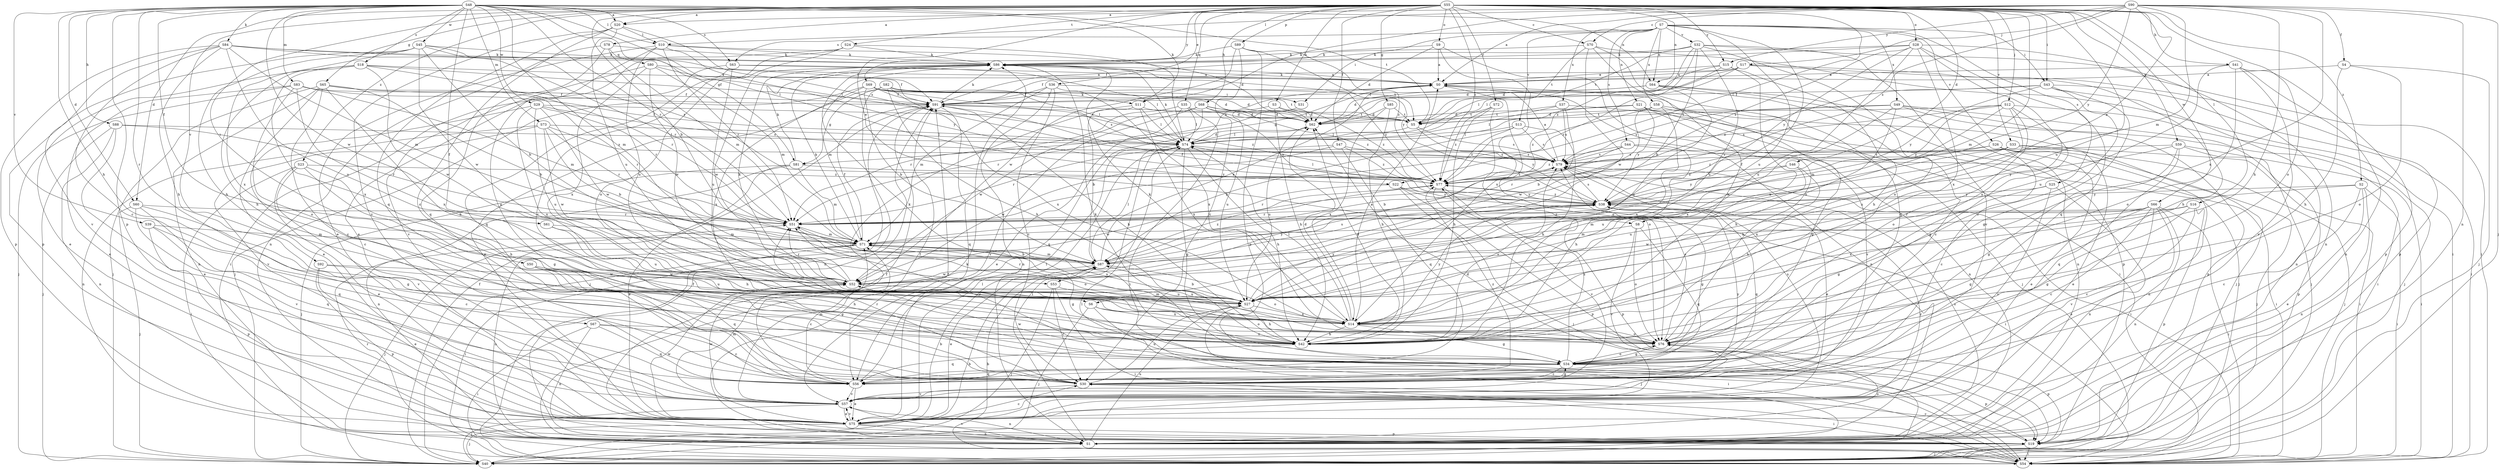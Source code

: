 strict digraph  {
S55;
S48;
S7;
S90;
S82;
S78;
S20;
S0;
S87;
S70;
S30;
S46;
S60;
S62;
S36;
S8;
S75;
S47;
S61;
S6;
S4;
S91;
S65;
S85;
S81;
S34;
S68;
S3;
S41;
S88;
S42;
S50;
S43;
S31;
S54;
S12;
S17;
S40;
S84;
S11;
S86;
S16;
S22;
S10;
S74;
S53;
S83;
S73;
S71;
S64;
S21;
S1;
S9;
S28;
S76;
S89;
S59;
S19;
S35;
S80;
S56;
S72;
S67;
S51;
S18;
S63;
S25;
S44;
S79;
S24;
S5;
S27;
S33;
S92;
S39;
S26;
S32;
S13;
S57;
S66;
S29;
S45;
S52;
S58;
S49;
S37;
S14;
S69;
S15;
S38;
S2;
S23;
S77;
S55 -> S78  [label=a];
S55 -> S20  [label=a];
S55 -> S87  [label=b];
S55 -> S70  [label=c];
S55 -> S46  [label=d];
S55 -> S60  [label=d];
S55 -> S36  [label=e];
S55 -> S8  [label=e];
S55 -> S47  [label=f];
S55 -> S65  [label=g];
S55 -> S85  [label=g];
S55 -> S68  [label=h];
S55 -> S3  [label=h];
S55 -> S41  [label=h];
S55 -> S50  [label=i];
S55 -> S43  [label=i];
S55 -> S12  [label=j];
S55 -> S16  [label=l];
S55 -> S22  [label=l];
S55 -> S53  [label=m];
S55 -> S64  [label=n];
S55 -> S9  [label=o];
S55 -> S28  [label=o];
S55 -> S76  [label=o];
S55 -> S89  [label=p];
S55 -> S59  [label=p];
S55 -> S35  [label=q];
S55 -> S72  [label=r];
S55 -> S24  [label=t];
S55 -> S27  [label=u];
S55 -> S33  [label=v];
S55 -> S92  [label=v];
S55 -> S66  [label=w];
S55 -> S69  [label=y];
S55 -> S15  [label=y];
S55 -> S2  [label=z];
S55 -> S23  [label=z];
S55 -> S77  [label=z];
S48 -> S20  [label=a];
S48 -> S60  [label=d];
S48 -> S61  [label=f];
S48 -> S6  [label=f];
S48 -> S81  [label=g];
S48 -> S88  [label=h];
S48 -> S42  [label=h];
S48 -> S84  [label=k];
S48 -> S11  [label=k];
S48 -> S22  [label=l];
S48 -> S10  [label=l];
S48 -> S53  [label=m];
S48 -> S83  [label=m];
S48 -> S73  [label=m];
S48 -> S64  [label=n];
S48 -> S19  [label=p];
S48 -> S67  [label=r];
S48 -> S51  [label=r];
S48 -> S18  [label=s];
S48 -> S63  [label=s];
S48 -> S5  [label=t];
S48 -> S39  [label=v];
S48 -> S29  [label=w];
S48 -> S45  [label=w];
S48 -> S52  [label=w];
S7 -> S6  [label=f];
S7 -> S43  [label=i];
S7 -> S31  [label=i];
S7 -> S64  [label=n];
S7 -> S21  [label=n];
S7 -> S63  [label=s];
S7 -> S25  [label=s];
S7 -> S44  [label=s];
S7 -> S27  [label=u];
S7 -> S26  [label=v];
S7 -> S32  [label=v];
S7 -> S13  [label=v];
S7 -> S58  [label=x];
S7 -> S49  [label=x];
S7 -> S37  [label=x];
S90 -> S20  [label=a];
S90 -> S0  [label=a];
S90 -> S70  [label=c];
S90 -> S8  [label=e];
S90 -> S4  [label=f];
S90 -> S42  [label=h];
S90 -> S17  [label=j];
S90 -> S40  [label=j];
S90 -> S11  [label=k];
S90 -> S10  [label=l];
S90 -> S71  [label=m];
S90 -> S1  [label=n];
S90 -> S14  [label=x];
S90 -> S15  [label=y];
S90 -> S38  [label=y];
S90 -> S77  [label=z];
S82 -> S62  [label=d];
S82 -> S75  [label=e];
S82 -> S81  [label=g];
S82 -> S42  [label=h];
S82 -> S31  [label=i];
S82 -> S11  [label=k];
S82 -> S1  [label=n];
S82 -> S14  [label=x];
S78 -> S86  [label=k];
S78 -> S71  [label=m];
S78 -> S1  [label=n];
S78 -> S80  [label=q];
S78 -> S56  [label=q];
S20 -> S30  [label=c];
S20 -> S10  [label=l];
S20 -> S56  [label=q];
S20 -> S79  [label=s];
S20 -> S27  [label=u];
S20 -> S57  [label=v];
S0 -> S91  [label=f];
S0 -> S81  [label=g];
S0 -> S54  [label=i];
S0 -> S86  [label=k];
S0 -> S1  [label=n];
S0 -> S76  [label=o];
S87 -> S0  [label=a];
S87 -> S75  [label=e];
S87 -> S74  [label=l];
S87 -> S71  [label=m];
S87 -> S76  [label=o];
S87 -> S52  [label=w];
S87 -> S38  [label=y];
S87 -> S77  [label=z];
S70 -> S42  [label=h];
S70 -> S54  [label=i];
S70 -> S86  [label=k];
S70 -> S56  [label=q];
S70 -> S5  [label=t];
S70 -> S52  [label=w];
S30 -> S34  [label=g];
S30 -> S54  [label=i];
S30 -> S51  [label=r];
S30 -> S79  [label=s];
S30 -> S27  [label=u];
S30 -> S57  [label=v];
S30 -> S77  [label=z];
S46 -> S42  [label=h];
S46 -> S27  [label=u];
S46 -> S38  [label=y];
S46 -> S77  [label=z];
S60 -> S34  [label=g];
S60 -> S40  [label=j];
S60 -> S56  [label=q];
S60 -> S51  [label=r];
S60 -> S57  [label=v];
S62 -> S74  [label=l];
S62 -> S27  [label=u];
S36 -> S30  [label=c];
S36 -> S91  [label=f];
S36 -> S71  [label=m];
S36 -> S1  [label=n];
S36 -> S14  [label=x];
S36 -> S77  [label=z];
S8 -> S71  [label=m];
S8 -> S76  [label=o];
S8 -> S56  [label=q];
S8 -> S57  [label=v];
S75 -> S87  [label=b];
S75 -> S30  [label=c];
S75 -> S62  [label=d];
S75 -> S40  [label=j];
S75 -> S74  [label=l];
S75 -> S71  [label=m];
S75 -> S1  [label=n];
S75 -> S19  [label=p];
S75 -> S57  [label=v];
S75 -> S52  [label=w];
S75 -> S38  [label=y];
S47 -> S56  [label=q];
S47 -> S51  [label=r];
S47 -> S79  [label=s];
S47 -> S52  [label=w];
S47 -> S77  [label=z];
S61 -> S42  [label=h];
S61 -> S71  [label=m];
S61 -> S27  [label=u];
S6 -> S54  [label=i];
S6 -> S40  [label=j];
S6 -> S76  [label=o];
S6 -> S14  [label=x];
S4 -> S0  [label=a];
S4 -> S42  [label=h];
S4 -> S40  [label=j];
S4 -> S76  [label=o];
S91 -> S62  [label=d];
S91 -> S42  [label=h];
S91 -> S40  [label=j];
S91 -> S86  [label=k];
S91 -> S56  [label=q];
S91 -> S77  [label=z];
S65 -> S87  [label=b];
S65 -> S30  [label=c];
S65 -> S75  [label=e];
S65 -> S91  [label=f];
S65 -> S42  [label=h];
S65 -> S40  [label=j];
S65 -> S1  [label=n];
S65 -> S51  [label=r];
S85 -> S62  [label=d];
S85 -> S42  [label=h];
S85 -> S5  [label=t];
S85 -> S14  [label=x];
S81 -> S75  [label=e];
S81 -> S40  [label=j];
S81 -> S86  [label=k];
S81 -> S71  [label=m];
S81 -> S1  [label=n];
S81 -> S77  [label=z];
S34 -> S30  [label=c];
S34 -> S86  [label=k];
S34 -> S76  [label=o];
S34 -> S19  [label=p];
S34 -> S56  [label=q];
S34 -> S51  [label=r];
S34 -> S52  [label=w];
S34 -> S77  [label=z];
S68 -> S62  [label=d];
S68 -> S56  [label=q];
S68 -> S5  [label=t];
S68 -> S57  [label=v];
S68 -> S52  [label=w];
S68 -> S38  [label=y];
S68 -> S77  [label=z];
S3 -> S62  [label=d];
S3 -> S42  [label=h];
S3 -> S27  [label=u];
S3 -> S77  [label=z];
S41 -> S0  [label=a];
S41 -> S1  [label=n];
S41 -> S76  [label=o];
S41 -> S19  [label=p];
S41 -> S27  [label=u];
S41 -> S57  [label=v];
S88 -> S75  [label=e];
S88 -> S40  [label=j];
S88 -> S74  [label=l];
S88 -> S1  [label=n];
S88 -> S51  [label=r];
S42 -> S62  [label=d];
S42 -> S86  [label=k];
S42 -> S56  [label=q];
S42 -> S79  [label=s];
S50 -> S30  [label=c];
S50 -> S34  [label=g];
S50 -> S56  [label=q];
S50 -> S27  [label=u];
S50 -> S52  [label=w];
S43 -> S91  [label=f];
S43 -> S34  [label=g];
S43 -> S54  [label=i];
S43 -> S1  [label=n];
S43 -> S76  [label=o];
S43 -> S38  [label=y];
S43 -> S77  [label=z];
S31 -> S51  [label=r];
S54 -> S87  [label=b];
S54 -> S91  [label=f];
S54 -> S86  [label=k];
S54 -> S74  [label=l];
S54 -> S51  [label=r];
S12 -> S62  [label=d];
S12 -> S34  [label=g];
S12 -> S40  [label=j];
S12 -> S71  [label=m];
S12 -> S76  [label=o];
S12 -> S79  [label=s];
S12 -> S27  [label=u];
S12 -> S38  [label=y];
S17 -> S0  [label=a];
S17 -> S62  [label=d];
S17 -> S91  [label=f];
S17 -> S42  [label=h];
S17 -> S74  [label=l];
S17 -> S19  [label=p];
S40 -> S87  [label=b];
S40 -> S91  [label=f];
S84 -> S30  [label=c];
S84 -> S42  [label=h];
S84 -> S86  [label=k];
S84 -> S71  [label=m];
S84 -> S19  [label=p];
S84 -> S51  [label=r];
S84 -> S27  [label=u];
S84 -> S57  [label=v];
S84 -> S77  [label=z];
S11 -> S87  [label=b];
S11 -> S74  [label=l];
S11 -> S56  [label=q];
S11 -> S5  [label=t];
S11 -> S14  [label=x];
S86 -> S0  [label=a];
S86 -> S71  [label=m];
S86 -> S5  [label=t];
S86 -> S52  [label=w];
S16 -> S87  [label=b];
S16 -> S30  [label=c];
S16 -> S34  [label=g];
S16 -> S19  [label=p];
S16 -> S51  [label=r];
S22 -> S54  [label=i];
S22 -> S40  [label=j];
S22 -> S19  [label=p];
S22 -> S51  [label=r];
S22 -> S38  [label=y];
S10 -> S62  [label=d];
S10 -> S75  [label=e];
S10 -> S34  [label=g];
S10 -> S86  [label=k];
S10 -> S51  [label=r];
S10 -> S27  [label=u];
S10 -> S38  [label=y];
S74 -> S0  [label=a];
S74 -> S62  [label=d];
S74 -> S34  [label=g];
S74 -> S42  [label=h];
S74 -> S86  [label=k];
S74 -> S79  [label=s];
S53 -> S30  [label=c];
S53 -> S54  [label=i];
S53 -> S40  [label=j];
S53 -> S27  [label=u];
S83 -> S75  [label=e];
S83 -> S91  [label=f];
S83 -> S40  [label=j];
S83 -> S74  [label=l];
S83 -> S71  [label=m];
S83 -> S76  [label=o];
S83 -> S14  [label=x];
S73 -> S87  [label=b];
S73 -> S74  [label=l];
S73 -> S1  [label=n];
S73 -> S51  [label=r];
S73 -> S79  [label=s];
S73 -> S57  [label=v];
S73 -> S52  [label=w];
S71 -> S87  [label=b];
S71 -> S91  [label=f];
S71 -> S34  [label=g];
S71 -> S54  [label=i];
S71 -> S40  [label=j];
S71 -> S86  [label=k];
S71 -> S1  [label=n];
S71 -> S27  [label=u];
S64 -> S30  [label=c];
S64 -> S62  [label=d];
S64 -> S91  [label=f];
S64 -> S1  [label=n];
S64 -> S19  [label=p];
S64 -> S27  [label=u];
S21 -> S62  [label=d];
S21 -> S40  [label=j];
S21 -> S74  [label=l];
S21 -> S1  [label=n];
S21 -> S57  [label=v];
S21 -> S38  [label=y];
S1 -> S91  [label=f];
S1 -> S74  [label=l];
S1 -> S76  [label=o];
S1 -> S79  [label=s];
S1 -> S27  [label=u];
S1 -> S57  [label=v];
S9 -> S0  [label=a];
S9 -> S62  [label=d];
S9 -> S86  [label=k];
S9 -> S76  [label=o];
S9 -> S14  [label=x];
S28 -> S91  [label=f];
S28 -> S86  [label=k];
S28 -> S1  [label=n];
S28 -> S76  [label=o];
S28 -> S56  [label=q];
S28 -> S27  [label=u];
S28 -> S14  [label=x];
S28 -> S38  [label=y];
S28 -> S77  [label=z];
S76 -> S34  [label=g];
S76 -> S71  [label=m];
S76 -> S19  [label=p];
S76 -> S79  [label=s];
S89 -> S30  [label=c];
S89 -> S86  [label=k];
S89 -> S19  [label=p];
S89 -> S52  [label=w];
S89 -> S38  [label=y];
S89 -> S77  [label=z];
S59 -> S34  [label=g];
S59 -> S54  [label=i];
S59 -> S19  [label=p];
S59 -> S56  [label=q];
S59 -> S79  [label=s];
S59 -> S38  [label=y];
S19 -> S30  [label=c];
S19 -> S91  [label=f];
S19 -> S54  [label=i];
S19 -> S40  [label=j];
S35 -> S62  [label=d];
S35 -> S75  [label=e];
S35 -> S54  [label=i];
S35 -> S74  [label=l];
S35 -> S51  [label=r];
S80 -> S0  [label=a];
S80 -> S91  [label=f];
S80 -> S71  [label=m];
S80 -> S57  [label=v];
S80 -> S52  [label=w];
S80 -> S14  [label=x];
S56 -> S75  [label=e];
S56 -> S74  [label=l];
S56 -> S71  [label=m];
S56 -> S57  [label=v];
S56 -> S38  [label=y];
S72 -> S42  [label=h];
S72 -> S76  [label=o];
S72 -> S5  [label=t];
S72 -> S77  [label=z];
S67 -> S30  [label=c];
S67 -> S54  [label=i];
S67 -> S1  [label=n];
S67 -> S76  [label=o];
S67 -> S56  [label=q];
S51 -> S71  [label=m];
S51 -> S76  [label=o];
S18 -> S0  [label=a];
S18 -> S75  [label=e];
S18 -> S91  [label=f];
S18 -> S42  [label=h];
S18 -> S51  [label=r];
S18 -> S52  [label=w];
S18 -> S14  [label=x];
S63 -> S0  [label=a];
S63 -> S54  [label=i];
S63 -> S74  [label=l];
S63 -> S56  [label=q];
S63 -> S27  [label=u];
S25 -> S34  [label=g];
S25 -> S1  [label=n];
S25 -> S57  [label=v];
S25 -> S38  [label=y];
S44 -> S87  [label=b];
S44 -> S42  [label=h];
S44 -> S54  [label=i];
S44 -> S79  [label=s];
S44 -> S77  [label=z];
S79 -> S0  [label=a];
S79 -> S75  [label=e];
S79 -> S54  [label=i];
S79 -> S77  [label=z];
S24 -> S30  [label=c];
S24 -> S75  [label=e];
S24 -> S86  [label=k];
S24 -> S74  [label=l];
S24 -> S76  [label=o];
S5 -> S74  [label=l];
S5 -> S79  [label=s];
S5 -> S38  [label=y];
S27 -> S87  [label=b];
S27 -> S42  [label=h];
S27 -> S40  [label=j];
S27 -> S51  [label=r];
S27 -> S14  [label=x];
S27 -> S38  [label=y];
S33 -> S75  [label=e];
S33 -> S54  [label=i];
S33 -> S40  [label=j];
S33 -> S79  [label=s];
S33 -> S27  [label=u];
S33 -> S14  [label=x];
S33 -> S77  [label=z];
S92 -> S75  [label=e];
S92 -> S42  [label=h];
S92 -> S19  [label=p];
S92 -> S52  [label=w];
S39 -> S30  [label=c];
S39 -> S71  [label=m];
S39 -> S19  [label=p];
S39 -> S56  [label=q];
S26 -> S30  [label=c];
S26 -> S75  [label=e];
S26 -> S40  [label=j];
S26 -> S1  [label=n];
S26 -> S51  [label=r];
S26 -> S79  [label=s];
S32 -> S87  [label=b];
S32 -> S54  [label=i];
S32 -> S86  [label=k];
S32 -> S76  [label=o];
S32 -> S51  [label=r];
S32 -> S5  [label=t];
S32 -> S27  [label=u];
S32 -> S57  [label=v];
S32 -> S77  [label=z];
S13 -> S87  [label=b];
S13 -> S42  [label=h];
S13 -> S74  [label=l];
S13 -> S79  [label=s];
S13 -> S77  [label=z];
S57 -> S75  [label=e];
S57 -> S91  [label=f];
S57 -> S40  [label=j];
S57 -> S1  [label=n];
S57 -> S52  [label=w];
S66 -> S30  [label=c];
S66 -> S75  [label=e];
S66 -> S34  [label=g];
S66 -> S54  [label=i];
S66 -> S71  [label=m];
S66 -> S1  [label=n];
S66 -> S51  [label=r];
S66 -> S57  [label=v];
S66 -> S52  [label=w];
S29 -> S30  [label=c];
S29 -> S51  [label=r];
S29 -> S79  [label=s];
S29 -> S5  [label=t];
S29 -> S27  [label=u];
S29 -> S52  [label=w];
S29 -> S14  [label=x];
S45 -> S87  [label=b];
S45 -> S91  [label=f];
S45 -> S42  [label=h];
S45 -> S86  [label=k];
S45 -> S74  [label=l];
S45 -> S19  [label=p];
S45 -> S52  [label=w];
S45 -> S14  [label=x];
S52 -> S86  [label=k];
S52 -> S51  [label=r];
S52 -> S79  [label=s];
S52 -> S27  [label=u];
S58 -> S34  [label=g];
S58 -> S40  [label=j];
S58 -> S5  [label=t];
S58 -> S52  [label=w];
S58 -> S14  [label=x];
S58 -> S77  [label=z];
S49 -> S42  [label=h];
S49 -> S54  [label=i];
S49 -> S40  [label=j];
S49 -> S19  [label=p];
S49 -> S79  [label=s];
S49 -> S5  [label=t];
S49 -> S14  [label=x];
S37 -> S87  [label=b];
S37 -> S40  [label=j];
S37 -> S74  [label=l];
S37 -> S79  [label=s];
S37 -> S5  [label=t];
S14 -> S0  [label=a];
S14 -> S62  [label=d];
S14 -> S34  [label=g];
S14 -> S42  [label=h];
S14 -> S86  [label=k];
S14 -> S74  [label=l];
S14 -> S76  [label=o];
S14 -> S38  [label=y];
S69 -> S87  [label=b];
S69 -> S62  [label=d];
S69 -> S91  [label=f];
S69 -> S40  [label=j];
S69 -> S74  [label=l];
S69 -> S79  [label=s];
S69 -> S5  [label=t];
S69 -> S14  [label=x];
S15 -> S0  [label=a];
S15 -> S62  [label=d];
S15 -> S42  [label=h];
S15 -> S74  [label=l];
S15 -> S14  [label=x];
S38 -> S91  [label=f];
S38 -> S34  [label=g];
S38 -> S56  [label=q];
S38 -> S51  [label=r];
S38 -> S79  [label=s];
S38 -> S77  [label=z];
S2 -> S30  [label=c];
S2 -> S75  [label=e];
S2 -> S54  [label=i];
S2 -> S1  [label=n];
S2 -> S14  [label=x];
S2 -> S38  [label=y];
S23 -> S75  [label=e];
S23 -> S34  [label=g];
S23 -> S42  [label=h];
S23 -> S54  [label=i];
S23 -> S57  [label=v];
S23 -> S77  [label=z];
S77 -> S74  [label=l];
S77 -> S19  [label=p];
S77 -> S57  [label=v];
S77 -> S52  [label=w];
S77 -> S38  [label=y];
}
